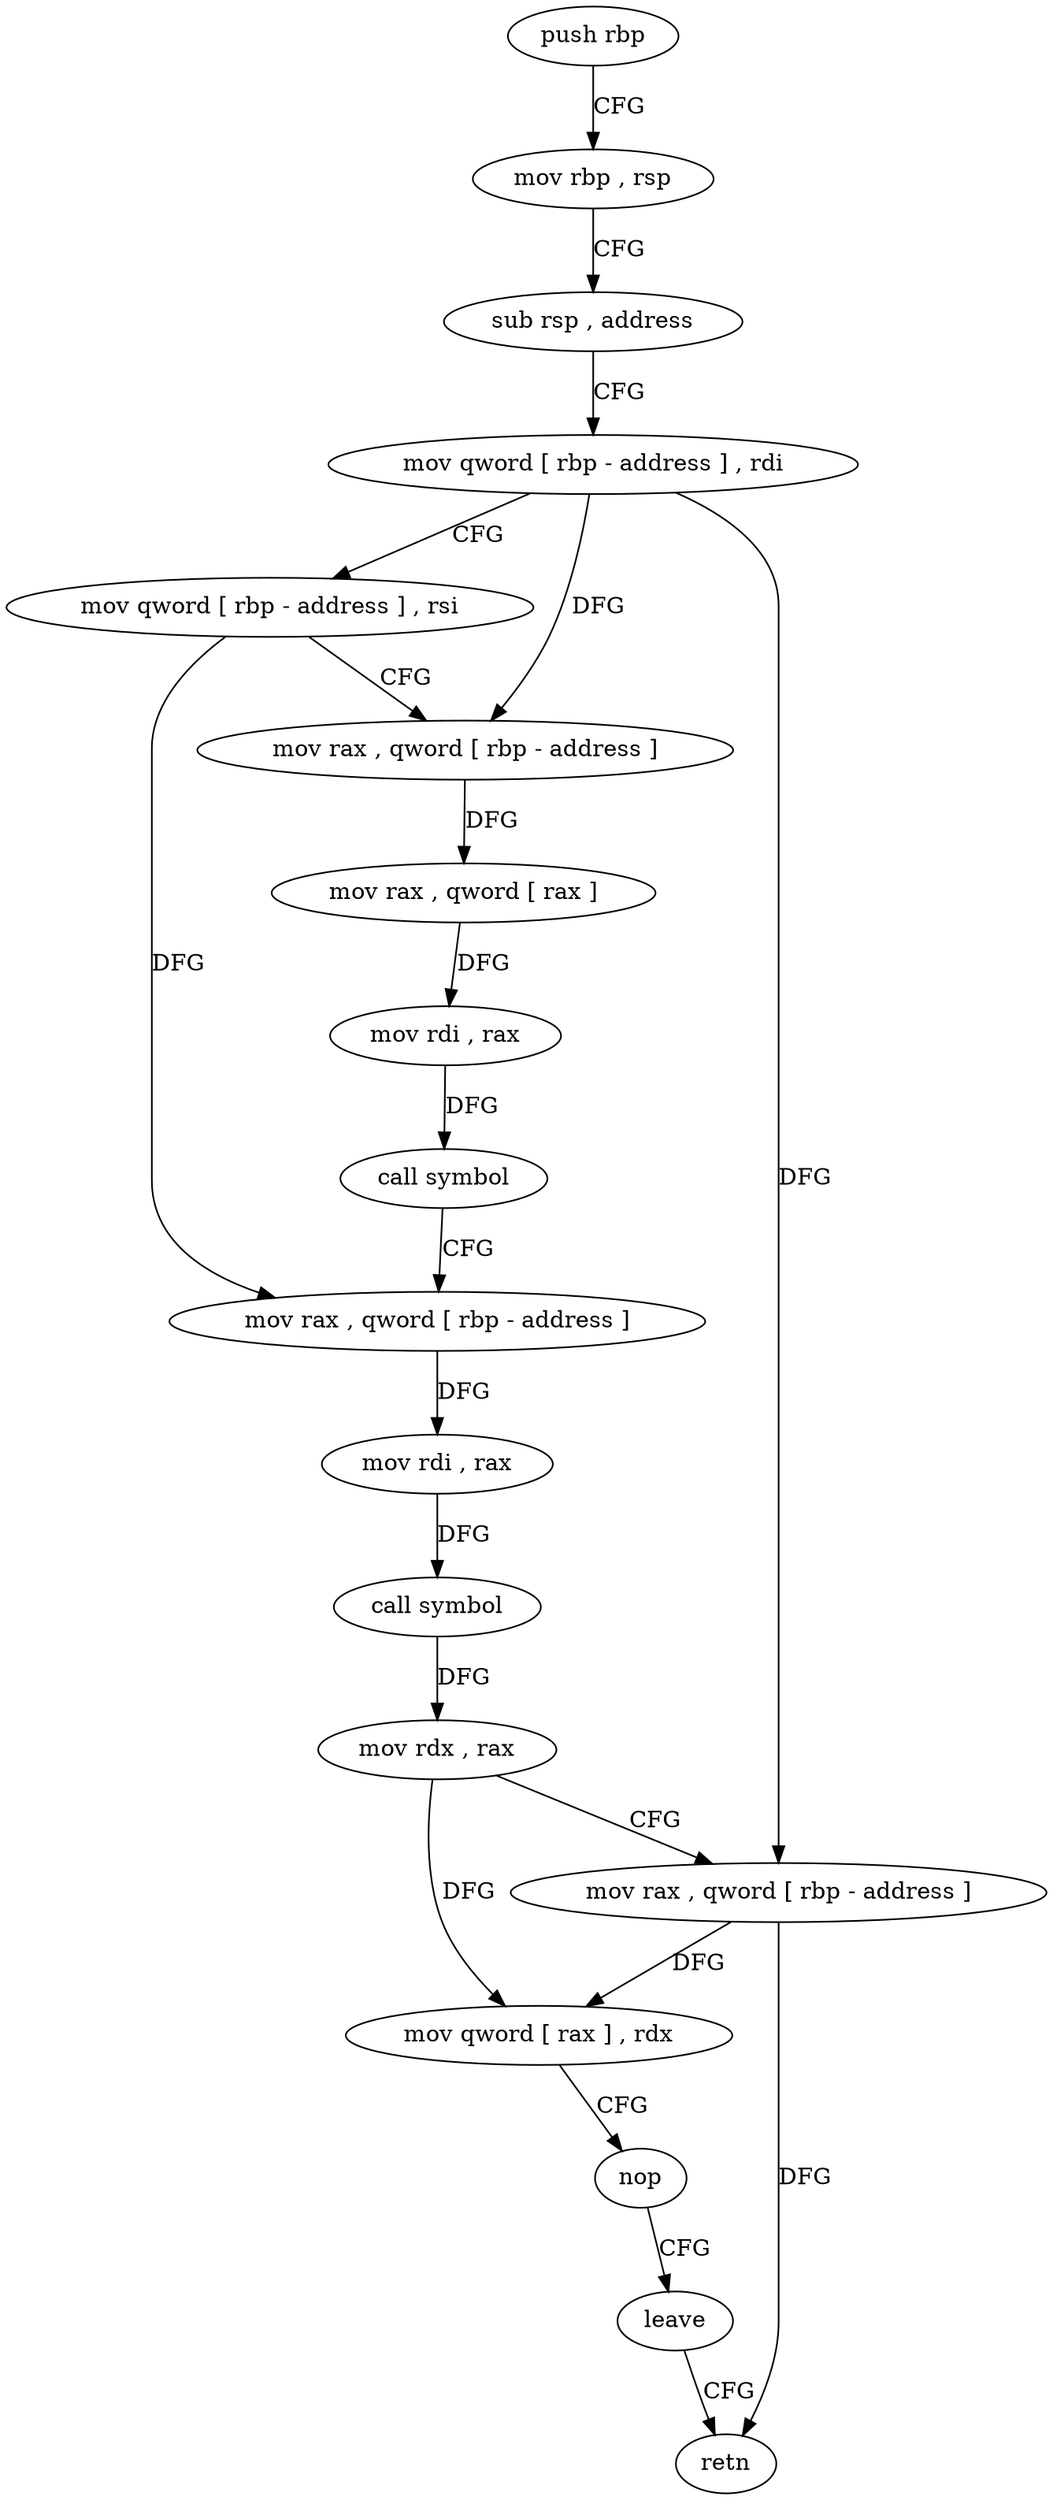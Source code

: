 digraph "func" {
"87479" [label = "push rbp" ]
"87480" [label = "mov rbp , rsp" ]
"87483" [label = "sub rsp , address" ]
"87487" [label = "mov qword [ rbp - address ] , rdi" ]
"87491" [label = "mov qword [ rbp - address ] , rsi" ]
"87495" [label = "mov rax , qword [ rbp - address ]" ]
"87499" [label = "mov rax , qword [ rax ]" ]
"87502" [label = "mov rdi , rax" ]
"87505" [label = "call symbol" ]
"87510" [label = "mov rax , qword [ rbp - address ]" ]
"87514" [label = "mov rdi , rax" ]
"87517" [label = "call symbol" ]
"87522" [label = "mov rdx , rax" ]
"87525" [label = "mov rax , qword [ rbp - address ]" ]
"87529" [label = "mov qword [ rax ] , rdx" ]
"87532" [label = "nop" ]
"87533" [label = "leave" ]
"87534" [label = "retn" ]
"87479" -> "87480" [ label = "CFG" ]
"87480" -> "87483" [ label = "CFG" ]
"87483" -> "87487" [ label = "CFG" ]
"87487" -> "87491" [ label = "CFG" ]
"87487" -> "87495" [ label = "DFG" ]
"87487" -> "87525" [ label = "DFG" ]
"87491" -> "87495" [ label = "CFG" ]
"87491" -> "87510" [ label = "DFG" ]
"87495" -> "87499" [ label = "DFG" ]
"87499" -> "87502" [ label = "DFG" ]
"87502" -> "87505" [ label = "DFG" ]
"87505" -> "87510" [ label = "CFG" ]
"87510" -> "87514" [ label = "DFG" ]
"87514" -> "87517" [ label = "DFG" ]
"87517" -> "87522" [ label = "DFG" ]
"87522" -> "87525" [ label = "CFG" ]
"87522" -> "87529" [ label = "DFG" ]
"87525" -> "87529" [ label = "DFG" ]
"87525" -> "87534" [ label = "DFG" ]
"87529" -> "87532" [ label = "CFG" ]
"87532" -> "87533" [ label = "CFG" ]
"87533" -> "87534" [ label = "CFG" ]
}
